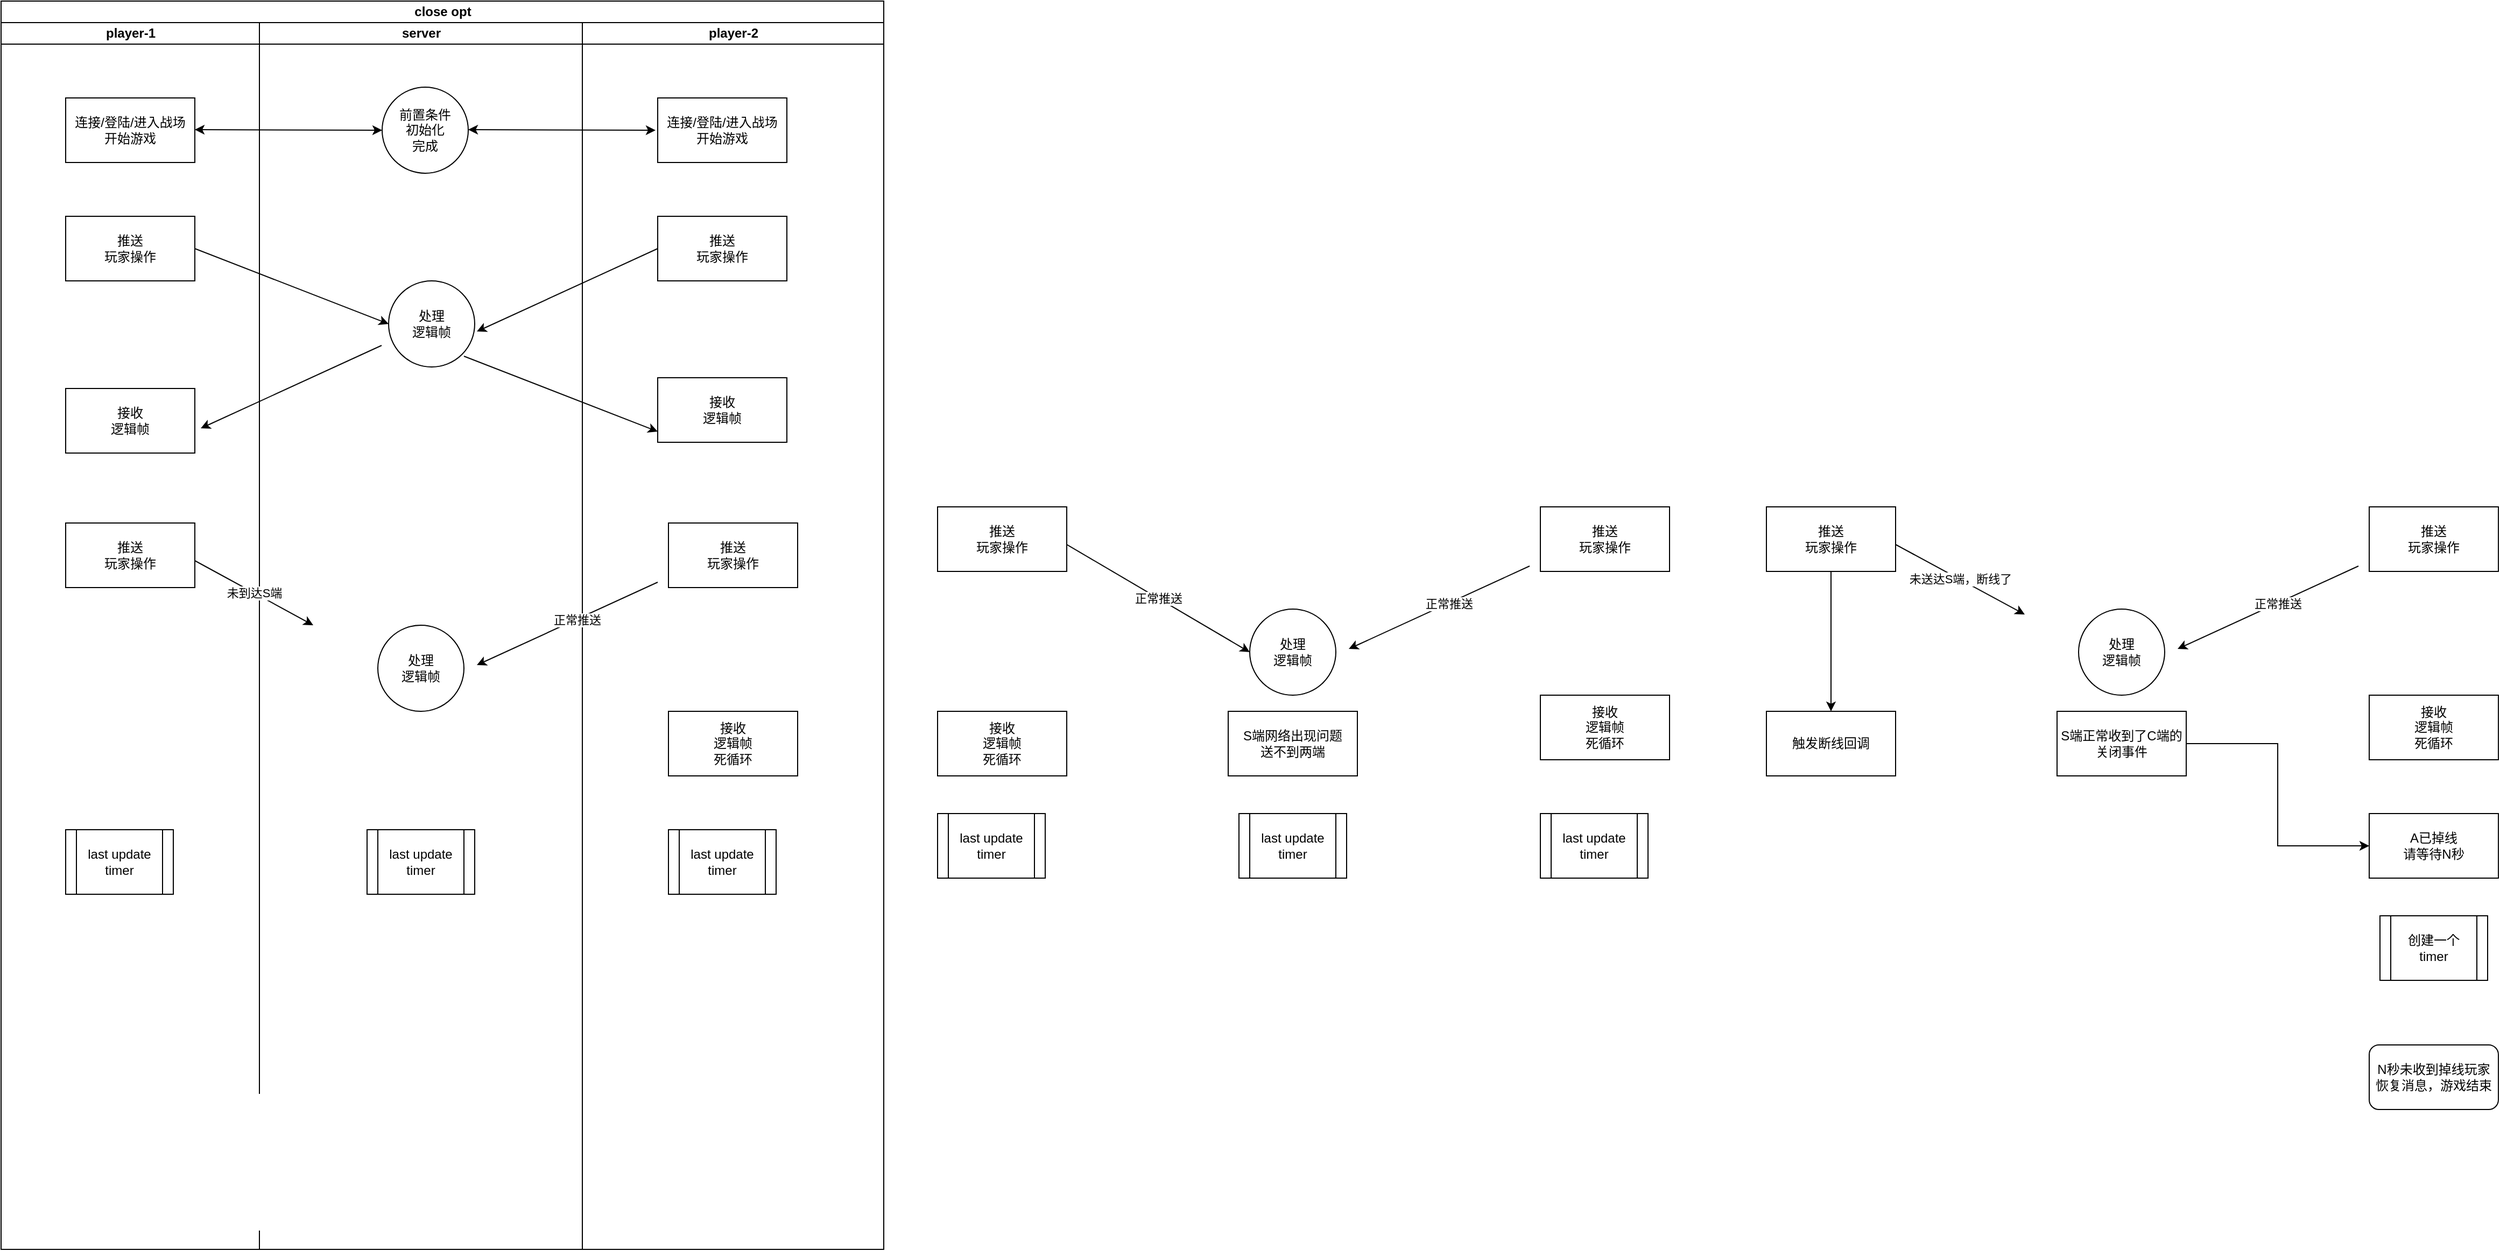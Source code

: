 <mxfile version="14.6.12" type="github">
  <diagram id="iyjNrZEIIlaJpKlFBpwa" name="Page-1">
    <mxGraphModel dx="1426" dy="704" grid="1" gridSize="10" guides="1" tooltips="1" connect="1" arrows="1" fold="1" page="1" pageScale="1" pageWidth="827" pageHeight="1169" math="0" shadow="0">
      <root>
        <mxCell id="0" />
        <mxCell id="1" parent="0" />
        <mxCell id="Y-lhdCYYxK5GopnYnzkg-1" value="close opt" style="swimlane;html=1;childLayout=stackLayout;resizeParent=1;resizeParentMax=0;startSize=20;" vertex="1" parent="1">
          <mxGeometry x="230" y="30" width="820" height="1160" as="geometry" />
        </mxCell>
        <mxCell id="Y-lhdCYYxK5GopnYnzkg-2" value="player-1" style="swimlane;html=1;startSize=20;" vertex="1" parent="Y-lhdCYYxK5GopnYnzkg-1">
          <mxGeometry y="20" width="240" height="1140" as="geometry" />
        </mxCell>
        <mxCell id="Y-lhdCYYxK5GopnYnzkg-5" value="连接/登陆/进入战场&lt;br&gt;开始游戏" style="rounded=0;whiteSpace=wrap;html=1;" vertex="1" parent="Y-lhdCYYxK5GopnYnzkg-2">
          <mxGeometry x="60" y="70" width="120" height="60" as="geometry" />
        </mxCell>
        <mxCell id="Y-lhdCYYxK5GopnYnzkg-8" value="" style="endArrow=classic;startArrow=classic;html=1;entryX=0;entryY=0.5;entryDx=0;entryDy=0;" edge="1" parent="Y-lhdCYYxK5GopnYnzkg-2" target="Y-lhdCYYxK5GopnYnzkg-7">
          <mxGeometry width="50" height="50" relative="1" as="geometry">
            <mxPoint x="180" y="99.5" as="sourcePoint" />
            <mxPoint x="250" y="99.5" as="targetPoint" />
          </mxGeometry>
        </mxCell>
        <mxCell id="Y-lhdCYYxK5GopnYnzkg-10" value="推送&lt;br&gt;玩家操作" style="rounded=0;whiteSpace=wrap;html=1;" vertex="1" parent="Y-lhdCYYxK5GopnYnzkg-2">
          <mxGeometry x="60" y="180" width="120" height="60" as="geometry" />
        </mxCell>
        <mxCell id="Y-lhdCYYxK5GopnYnzkg-16" value="接收&lt;br&gt;逻辑帧" style="rounded=0;whiteSpace=wrap;html=1;" vertex="1" parent="Y-lhdCYYxK5GopnYnzkg-2">
          <mxGeometry x="60" y="340" width="120" height="60" as="geometry" />
        </mxCell>
        <mxCell id="Y-lhdCYYxK5GopnYnzkg-17" value="" style="endArrow=classic;html=1;entryX=1.025;entryY=0.588;entryDx=0;entryDy=0;entryPerimeter=0;" edge="1" parent="Y-lhdCYYxK5GopnYnzkg-2">
          <mxGeometry width="50" height="50" relative="1" as="geometry">
            <mxPoint x="353.5" y="300" as="sourcePoint" />
            <mxPoint x="185.5" y="377.04" as="targetPoint" />
          </mxGeometry>
        </mxCell>
        <mxCell id="Y-lhdCYYxK5GopnYnzkg-21" value="推送&lt;br&gt;玩家操作" style="rounded=0;whiteSpace=wrap;html=1;" vertex="1" parent="Y-lhdCYYxK5GopnYnzkg-2">
          <mxGeometry x="60" y="465" width="120" height="60" as="geometry" />
        </mxCell>
        <mxCell id="Y-lhdCYYxK5GopnYnzkg-31" value="&lt;span&gt;last update&lt;/span&gt;&lt;br&gt;&lt;span&gt;timer&lt;/span&gt;" style="shape=process;whiteSpace=wrap;html=1;backgroundOutline=1;" vertex="1" parent="Y-lhdCYYxK5GopnYnzkg-2">
          <mxGeometry x="60" y="750" width="100" height="60" as="geometry" />
        </mxCell>
        <mxCell id="Y-lhdCYYxK5GopnYnzkg-3" value="server" style="swimlane;html=1;startSize=20;" vertex="1" parent="Y-lhdCYYxK5GopnYnzkg-1">
          <mxGeometry x="240" y="20" width="300" height="1140" as="geometry" />
        </mxCell>
        <mxCell id="Y-lhdCYYxK5GopnYnzkg-7" value="前置条件&lt;br&gt;初始化&lt;br&gt;完成" style="ellipse;whiteSpace=wrap;html=1;aspect=fixed;" vertex="1" parent="Y-lhdCYYxK5GopnYnzkg-3">
          <mxGeometry x="114" y="60" width="80" height="80" as="geometry" />
        </mxCell>
        <mxCell id="Y-lhdCYYxK5GopnYnzkg-12" value="处理&lt;br&gt;逻辑帧" style="ellipse;whiteSpace=wrap;html=1;aspect=fixed;" vertex="1" parent="Y-lhdCYYxK5GopnYnzkg-3">
          <mxGeometry x="120" y="240" width="80" height="80" as="geometry" />
        </mxCell>
        <mxCell id="Y-lhdCYYxK5GopnYnzkg-22" value="处理&lt;br&gt;逻辑帧" style="ellipse;whiteSpace=wrap;html=1;aspect=fixed;" vertex="1" parent="Y-lhdCYYxK5GopnYnzkg-3">
          <mxGeometry x="110" y="560" width="80" height="80" as="geometry" />
        </mxCell>
        <mxCell id="Y-lhdCYYxK5GopnYnzkg-23" value="未到达S端" style="endArrow=classic;html=1;exitX=1;exitY=0.5;exitDx=0;exitDy=0;" edge="1" parent="Y-lhdCYYxK5GopnYnzkg-3">
          <mxGeometry width="50" height="50" relative="1" as="geometry">
            <mxPoint x="-60" y="500" as="sourcePoint" />
            <mxPoint x="50" y="560" as="targetPoint" />
          </mxGeometry>
        </mxCell>
        <mxCell id="Y-lhdCYYxK5GopnYnzkg-33" value="&lt;span&gt;last update&lt;/span&gt;&lt;br&gt;&lt;span&gt;timer&lt;/span&gt;" style="shape=process;whiteSpace=wrap;html=1;backgroundOutline=1;" vertex="1" parent="Y-lhdCYYxK5GopnYnzkg-3">
          <mxGeometry x="100" y="750" width="100" height="60" as="geometry" />
        </mxCell>
        <mxCell id="Y-lhdCYYxK5GopnYnzkg-4" value="player-2" style="swimlane;html=1;startSize=20;" vertex="1" parent="Y-lhdCYYxK5GopnYnzkg-1">
          <mxGeometry x="540" y="20" width="280" height="1140" as="geometry" />
        </mxCell>
        <mxCell id="Y-lhdCYYxK5GopnYnzkg-6" value="连接/登陆/进入战场&lt;br&gt;开始游戏" style="rounded=0;whiteSpace=wrap;html=1;" vertex="1" parent="Y-lhdCYYxK5GopnYnzkg-4">
          <mxGeometry x="70" y="70" width="120" height="60" as="geometry" />
        </mxCell>
        <mxCell id="Y-lhdCYYxK5GopnYnzkg-9" value="" style="endArrow=classic;startArrow=classic;html=1;entryX=0;entryY=0.5;entryDx=0;entryDy=0;" edge="1" parent="Y-lhdCYYxK5GopnYnzkg-4">
          <mxGeometry width="50" height="50" relative="1" as="geometry">
            <mxPoint x="-106" y="99.5" as="sourcePoint" />
            <mxPoint x="68" y="100" as="targetPoint" />
          </mxGeometry>
        </mxCell>
        <mxCell id="Y-lhdCYYxK5GopnYnzkg-11" value="推送&lt;br&gt;玩家操作" style="rounded=0;whiteSpace=wrap;html=1;" vertex="1" parent="Y-lhdCYYxK5GopnYnzkg-4">
          <mxGeometry x="70" y="180" width="120" height="60" as="geometry" />
        </mxCell>
        <mxCell id="Y-lhdCYYxK5GopnYnzkg-15" value="" style="endArrow=classic;html=1;entryX=1.025;entryY=0.588;entryDx=0;entryDy=0;entryPerimeter=0;" edge="1" parent="Y-lhdCYYxK5GopnYnzkg-4" target="Y-lhdCYYxK5GopnYnzkg-12">
          <mxGeometry width="50" height="50" relative="1" as="geometry">
            <mxPoint x="70" y="210" as="sourcePoint" />
            <mxPoint y="260" as="targetPoint" />
          </mxGeometry>
        </mxCell>
        <mxCell id="Y-lhdCYYxK5GopnYnzkg-18" value="接收&lt;br&gt;逻辑帧" style="rounded=0;whiteSpace=wrap;html=1;" vertex="1" parent="Y-lhdCYYxK5GopnYnzkg-4">
          <mxGeometry x="70" y="330" width="120" height="60" as="geometry" />
        </mxCell>
        <mxCell id="Y-lhdCYYxK5GopnYnzkg-19" value="" style="endArrow=classic;html=1;entryX=0;entryY=0.5;entryDx=0;entryDy=0;exitX=1;exitY=0.5;exitDx=0;exitDy=0;" edge="1" parent="Y-lhdCYYxK5GopnYnzkg-4">
          <mxGeometry width="50" height="50" relative="1" as="geometry">
            <mxPoint x="-110" y="310" as="sourcePoint" />
            <mxPoint x="70" y="380" as="targetPoint" />
          </mxGeometry>
        </mxCell>
        <mxCell id="Y-lhdCYYxK5GopnYnzkg-24" value="推送&lt;br&gt;玩家操作" style="rounded=0;whiteSpace=wrap;html=1;" vertex="1" parent="Y-lhdCYYxK5GopnYnzkg-4">
          <mxGeometry x="80" y="465" width="120" height="60" as="geometry" />
        </mxCell>
        <mxCell id="Y-lhdCYYxK5GopnYnzkg-25" value="" style="endArrow=classic;html=1;entryX=1.025;entryY=0.588;entryDx=0;entryDy=0;entryPerimeter=0;" edge="1" parent="Y-lhdCYYxK5GopnYnzkg-4">
          <mxGeometry width="50" height="50" relative="1" as="geometry">
            <mxPoint x="70" y="520" as="sourcePoint" />
            <mxPoint x="-98" y="597.04" as="targetPoint" />
          </mxGeometry>
        </mxCell>
        <mxCell id="Y-lhdCYYxK5GopnYnzkg-26" value="正常推送" style="edgeLabel;html=1;align=center;verticalAlign=middle;resizable=0;points=[];" vertex="1" connectable="0" parent="Y-lhdCYYxK5GopnYnzkg-25">
          <mxGeometry x="-0.104" y="1" relative="1" as="geometry">
            <mxPoint y="-1" as="offset" />
          </mxGeometry>
        </mxCell>
        <mxCell id="Y-lhdCYYxK5GopnYnzkg-27" value="&lt;span&gt;接收&lt;/span&gt;&lt;br&gt;&lt;span&gt;逻辑帧&lt;br&gt;死循环&lt;br&gt;&lt;/span&gt;" style="rounded=0;whiteSpace=wrap;html=1;" vertex="1" parent="Y-lhdCYYxK5GopnYnzkg-4">
          <mxGeometry x="80" y="640" width="120" height="60" as="geometry" />
        </mxCell>
        <mxCell id="Y-lhdCYYxK5GopnYnzkg-32" value="&lt;span&gt;last update&lt;/span&gt;&lt;br&gt;&lt;span&gt;timer&lt;/span&gt;" style="shape=process;whiteSpace=wrap;html=1;backgroundOutline=1;" vertex="1" parent="Y-lhdCYYxK5GopnYnzkg-4">
          <mxGeometry x="80" y="750" width="100" height="60" as="geometry" />
        </mxCell>
        <mxCell id="Y-lhdCYYxK5GopnYnzkg-13" value="" style="endArrow=classic;html=1;entryX=0;entryY=0.5;entryDx=0;entryDy=0;exitX=1;exitY=0.5;exitDx=0;exitDy=0;" edge="1" parent="Y-lhdCYYxK5GopnYnzkg-1" source="Y-lhdCYYxK5GopnYnzkg-10" target="Y-lhdCYYxK5GopnYnzkg-12">
          <mxGeometry width="50" height="50" relative="1" as="geometry">
            <mxPoint x="260" y="250" as="sourcePoint" />
            <mxPoint x="310" y="200" as="targetPoint" />
          </mxGeometry>
        </mxCell>
        <mxCell id="Y-lhdCYYxK5GopnYnzkg-34" value="推送&lt;br&gt;玩家操作" style="rounded=0;whiteSpace=wrap;html=1;" vertex="1" parent="1">
          <mxGeometry x="1100" y="500" width="120" height="60" as="geometry" />
        </mxCell>
        <mxCell id="Y-lhdCYYxK5GopnYnzkg-35" value="&lt;span&gt;last update&lt;/span&gt;&lt;br&gt;&lt;span&gt;timer&lt;/span&gt;" style="shape=process;whiteSpace=wrap;html=1;backgroundOutline=1;" vertex="1" parent="1">
          <mxGeometry x="1100" y="785" width="100" height="60" as="geometry" />
        </mxCell>
        <mxCell id="Y-lhdCYYxK5GopnYnzkg-36" value="处理&lt;br&gt;逻辑帧" style="ellipse;whiteSpace=wrap;html=1;aspect=fixed;" vertex="1" parent="1">
          <mxGeometry x="1390" y="595" width="80" height="80" as="geometry" />
        </mxCell>
        <mxCell id="Y-lhdCYYxK5GopnYnzkg-37" value="正常推送" style="endArrow=classic;html=1;exitX=1;exitY=0.5;exitDx=0;exitDy=0;entryX=0;entryY=0.5;entryDx=0;entryDy=0;" edge="1" parent="1" target="Y-lhdCYYxK5GopnYnzkg-36">
          <mxGeometry width="50" height="50" relative="1" as="geometry">
            <mxPoint x="1220" y="535" as="sourcePoint" />
            <mxPoint x="1330" y="595" as="targetPoint" />
          </mxGeometry>
        </mxCell>
        <mxCell id="Y-lhdCYYxK5GopnYnzkg-38" value="&lt;span&gt;last update&lt;/span&gt;&lt;br&gt;&lt;span&gt;timer&lt;/span&gt;" style="shape=process;whiteSpace=wrap;html=1;backgroundOutline=1;" vertex="1" parent="1">
          <mxGeometry x="1380" y="785" width="100" height="60" as="geometry" />
        </mxCell>
        <mxCell id="Y-lhdCYYxK5GopnYnzkg-39" value="推送&lt;br&gt;玩家操作" style="rounded=0;whiteSpace=wrap;html=1;" vertex="1" parent="1">
          <mxGeometry x="1660" y="500" width="120" height="60" as="geometry" />
        </mxCell>
        <mxCell id="Y-lhdCYYxK5GopnYnzkg-40" value="" style="endArrow=classic;html=1;entryX=1.025;entryY=0.588;entryDx=0;entryDy=0;entryPerimeter=0;" edge="1" parent="1">
          <mxGeometry width="50" height="50" relative="1" as="geometry">
            <mxPoint x="1650" y="555" as="sourcePoint" />
            <mxPoint x="1482" y="632.04" as="targetPoint" />
          </mxGeometry>
        </mxCell>
        <mxCell id="Y-lhdCYYxK5GopnYnzkg-41" value="正常推送" style="edgeLabel;html=1;align=center;verticalAlign=middle;resizable=0;points=[];" vertex="1" connectable="0" parent="Y-lhdCYYxK5GopnYnzkg-40">
          <mxGeometry x="-0.104" y="1" relative="1" as="geometry">
            <mxPoint y="-1" as="offset" />
          </mxGeometry>
        </mxCell>
        <mxCell id="Y-lhdCYYxK5GopnYnzkg-42" value="&lt;span&gt;接收&lt;/span&gt;&lt;br&gt;&lt;span&gt;逻辑帧&lt;br&gt;死循环&lt;br&gt;&lt;/span&gt;" style="rounded=0;whiteSpace=wrap;html=1;" vertex="1" parent="1">
          <mxGeometry x="1660" y="675" width="120" height="60" as="geometry" />
        </mxCell>
        <mxCell id="Y-lhdCYYxK5GopnYnzkg-43" value="&lt;span&gt;last update&lt;/span&gt;&lt;br&gt;&lt;span&gt;timer&lt;/span&gt;" style="shape=process;whiteSpace=wrap;html=1;backgroundOutline=1;" vertex="1" parent="1">
          <mxGeometry x="1660" y="785" width="100" height="60" as="geometry" />
        </mxCell>
        <mxCell id="Y-lhdCYYxK5GopnYnzkg-44" value="S端网络出现问题&lt;br&gt;送不到两端" style="rounded=0;whiteSpace=wrap;html=1;" vertex="1" parent="1">
          <mxGeometry x="1370" y="690" width="120" height="60" as="geometry" />
        </mxCell>
        <mxCell id="Y-lhdCYYxK5GopnYnzkg-45" value="&lt;span&gt;接收&lt;/span&gt;&lt;br&gt;&lt;span&gt;逻辑帧&lt;br&gt;死循环&lt;br&gt;&lt;/span&gt;" style="rounded=0;whiteSpace=wrap;html=1;" vertex="1" parent="1">
          <mxGeometry x="1100" y="690" width="120" height="60" as="geometry" />
        </mxCell>
        <mxCell id="Y-lhdCYYxK5GopnYnzkg-62" style="edgeStyle=orthogonalEdgeStyle;rounded=0;orthogonalLoop=1;jettySize=auto;html=1;entryX=0.5;entryY=0;entryDx=0;entryDy=0;" edge="1" parent="1" source="Y-lhdCYYxK5GopnYnzkg-46" target="Y-lhdCYYxK5GopnYnzkg-57">
          <mxGeometry relative="1" as="geometry" />
        </mxCell>
        <mxCell id="Y-lhdCYYxK5GopnYnzkg-46" value="推送&lt;br&gt;玩家操作" style="rounded=0;whiteSpace=wrap;html=1;" vertex="1" parent="1">
          <mxGeometry x="1870" y="500" width="120" height="60" as="geometry" />
        </mxCell>
        <mxCell id="Y-lhdCYYxK5GopnYnzkg-48" value="处理&lt;br&gt;逻辑帧" style="ellipse;whiteSpace=wrap;html=1;aspect=fixed;" vertex="1" parent="1">
          <mxGeometry x="2160" y="595" width="80" height="80" as="geometry" />
        </mxCell>
        <mxCell id="Y-lhdCYYxK5GopnYnzkg-49" value="未送达S端，断线了" style="endArrow=classic;html=1;exitX=1;exitY=0.5;exitDx=0;exitDy=0;" edge="1" parent="1">
          <mxGeometry width="50" height="50" relative="1" as="geometry">
            <mxPoint x="1990" y="535" as="sourcePoint" />
            <mxPoint x="2110" y="600" as="targetPoint" />
          </mxGeometry>
        </mxCell>
        <mxCell id="Y-lhdCYYxK5GopnYnzkg-51" value="推送&lt;br&gt;玩家操作" style="rounded=0;whiteSpace=wrap;html=1;" vertex="1" parent="1">
          <mxGeometry x="2430" y="500" width="120" height="60" as="geometry" />
        </mxCell>
        <mxCell id="Y-lhdCYYxK5GopnYnzkg-52" value="" style="endArrow=classic;html=1;entryX=1.025;entryY=0.588;entryDx=0;entryDy=0;entryPerimeter=0;" edge="1" parent="1">
          <mxGeometry width="50" height="50" relative="1" as="geometry">
            <mxPoint x="2420" y="555" as="sourcePoint" />
            <mxPoint x="2252" y="632.04" as="targetPoint" />
          </mxGeometry>
        </mxCell>
        <mxCell id="Y-lhdCYYxK5GopnYnzkg-53" value="正常推送" style="edgeLabel;html=1;align=center;verticalAlign=middle;resizable=0;points=[];" vertex="1" connectable="0" parent="Y-lhdCYYxK5GopnYnzkg-52">
          <mxGeometry x="-0.104" y="1" relative="1" as="geometry">
            <mxPoint y="-1" as="offset" />
          </mxGeometry>
        </mxCell>
        <mxCell id="Y-lhdCYYxK5GopnYnzkg-54" value="&lt;span&gt;接收&lt;/span&gt;&lt;br&gt;&lt;span&gt;逻辑帧&lt;br&gt;死循环&lt;br&gt;&lt;/span&gt;" style="rounded=0;whiteSpace=wrap;html=1;" vertex="1" parent="1">
          <mxGeometry x="2430" y="675" width="120" height="60" as="geometry" />
        </mxCell>
        <mxCell id="Y-lhdCYYxK5GopnYnzkg-55" value="&lt;span&gt;创建一个&lt;br&gt;timer&lt;/span&gt;" style="shape=process;whiteSpace=wrap;html=1;backgroundOutline=1;" vertex="1" parent="1">
          <mxGeometry x="2440" y="880" width="100" height="60" as="geometry" />
        </mxCell>
        <mxCell id="Y-lhdCYYxK5GopnYnzkg-59" style="edgeStyle=orthogonalEdgeStyle;rounded=0;orthogonalLoop=1;jettySize=auto;html=1;entryX=0;entryY=0.5;entryDx=0;entryDy=0;" edge="1" parent="1" source="Y-lhdCYYxK5GopnYnzkg-56" target="Y-lhdCYYxK5GopnYnzkg-58">
          <mxGeometry relative="1" as="geometry" />
        </mxCell>
        <mxCell id="Y-lhdCYYxK5GopnYnzkg-56" value="S端正常收到了C端的&lt;br&gt;关闭事件" style="rounded=0;whiteSpace=wrap;html=1;" vertex="1" parent="1">
          <mxGeometry x="2140" y="690" width="120" height="60" as="geometry" />
        </mxCell>
        <mxCell id="Y-lhdCYYxK5GopnYnzkg-57" value="触发断线回调" style="rounded=0;whiteSpace=wrap;html=1;" vertex="1" parent="1">
          <mxGeometry x="1870" y="690" width="120" height="60" as="geometry" />
        </mxCell>
        <mxCell id="Y-lhdCYYxK5GopnYnzkg-58" value="A已掉线&lt;br&gt;请等待N秒" style="rounded=0;whiteSpace=wrap;html=1;" vertex="1" parent="1">
          <mxGeometry x="2430" y="785" width="120" height="60" as="geometry" />
        </mxCell>
        <mxCell id="Y-lhdCYYxK5GopnYnzkg-61" value="N秒未收到掉线玩家&lt;br&gt;恢复消息，游戏结束" style="rounded=1;whiteSpace=wrap;html=1;" vertex="1" parent="1">
          <mxGeometry x="2430" y="1000" width="120" height="60" as="geometry" />
        </mxCell>
      </root>
    </mxGraphModel>
  </diagram>
</mxfile>
